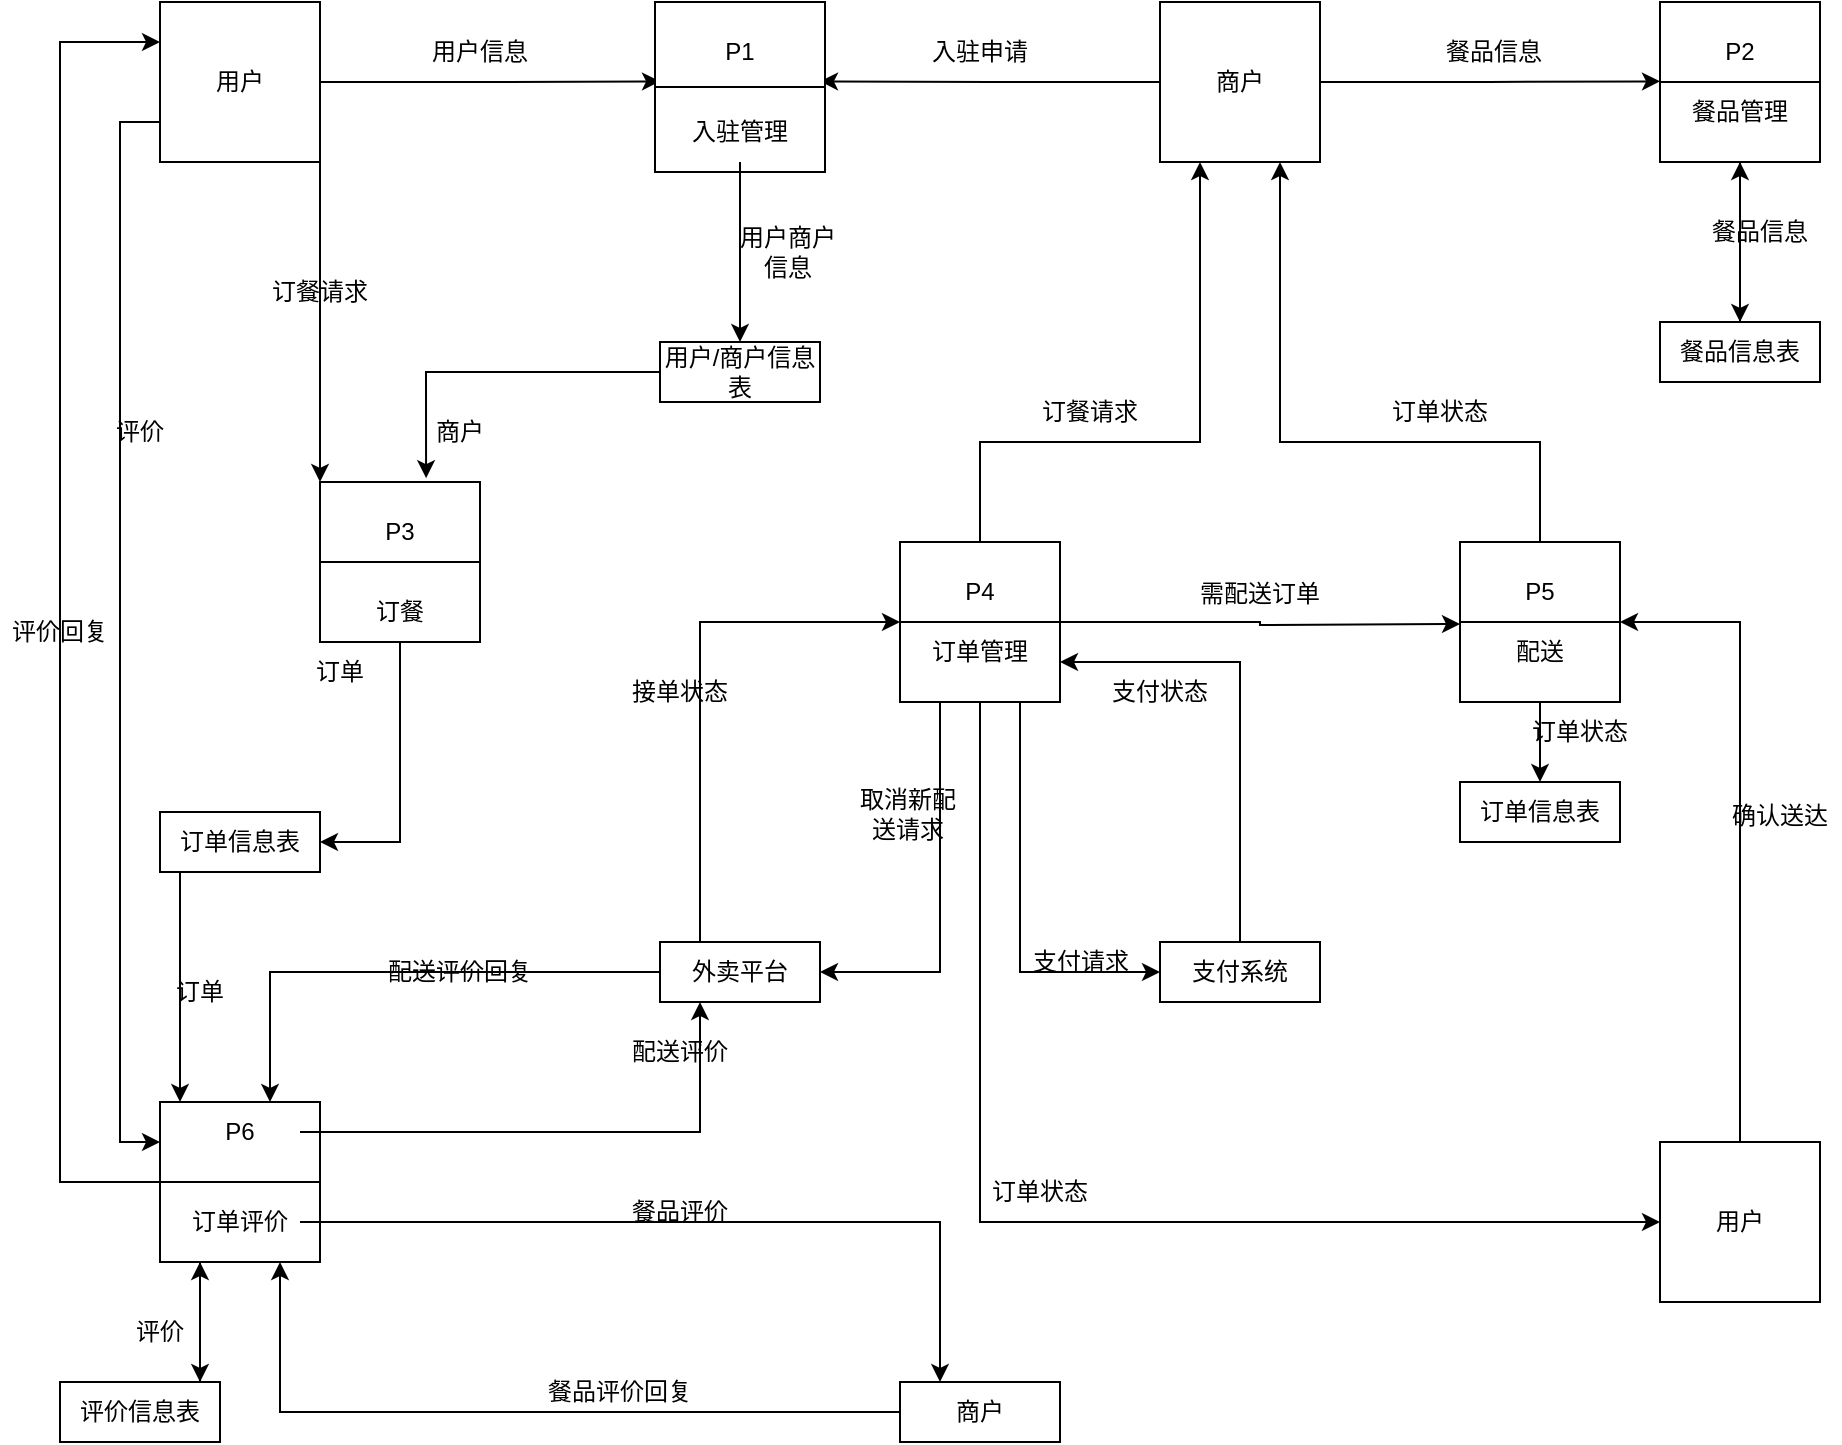 <mxfile version="21.0.6" type="github">
  <diagram name="第 1 页" id="wnmCuT0_ovj8gFKgt7Nf">
    <mxGraphModel dx="1389" dy="841" grid="1" gridSize="10" guides="1" tooltips="1" connect="1" arrows="1" fold="1" page="1" pageScale="1" pageWidth="827" pageHeight="1169" math="0" shadow="0">
      <root>
        <mxCell id="0" />
        <mxCell id="1" parent="0" />
        <mxCell id="YXMQJx8Vc82DzSNDX9nA-50" style="edgeStyle=orthogonalEdgeStyle;rounded=0;orthogonalLoop=1;jettySize=auto;html=1;exitX=0;exitY=0.75;exitDx=0;exitDy=0;entryX=0;entryY=0.25;entryDx=0;entryDy=0;" edge="1" parent="1" source="YXMQJx8Vc82DzSNDX9nA-3" target="YXMQJx8Vc82DzSNDX9nA-23">
          <mxGeometry relative="1" as="geometry" />
        </mxCell>
        <mxCell id="YXMQJx8Vc82DzSNDX9nA-52" style="edgeStyle=orthogonalEdgeStyle;rounded=0;orthogonalLoop=1;jettySize=auto;html=1;exitX=1;exitY=1;exitDx=0;exitDy=0;entryX=0;entryY=0;entryDx=0;entryDy=0;" edge="1" parent="1" source="YXMQJx8Vc82DzSNDX9nA-3" target="YXMQJx8Vc82DzSNDX9nA-6">
          <mxGeometry relative="1" as="geometry" />
        </mxCell>
        <mxCell id="YXMQJx8Vc82DzSNDX9nA-59" style="edgeStyle=orthogonalEdgeStyle;rounded=0;orthogonalLoop=1;jettySize=auto;html=1;exitX=1;exitY=0.5;exitDx=0;exitDy=0;" edge="1" parent="1" source="YXMQJx8Vc82DzSNDX9nA-3">
          <mxGeometry relative="1" as="geometry">
            <mxPoint x="380" y="219.667" as="targetPoint" />
          </mxGeometry>
        </mxCell>
        <mxCell id="YXMQJx8Vc82DzSNDX9nA-3" value="用户" style="whiteSpace=wrap;html=1;aspect=fixed;" vertex="1" parent="1">
          <mxGeometry x="130" y="180" width="80" height="80" as="geometry" />
        </mxCell>
        <mxCell id="YXMQJx8Vc82DzSNDX9nA-77" style="edgeStyle=orthogonalEdgeStyle;rounded=0;orthogonalLoop=1;jettySize=auto;html=1;entryX=0.663;entryY=-0.024;entryDx=0;entryDy=0;entryPerimeter=0;" edge="1" parent="1" source="YXMQJx8Vc82DzSNDX9nA-5" target="YXMQJx8Vc82DzSNDX9nA-6">
          <mxGeometry relative="1" as="geometry" />
        </mxCell>
        <mxCell id="YXMQJx8Vc82DzSNDX9nA-5" value="用户/商户信息表" style="rounded=0;whiteSpace=wrap;html=1;" vertex="1" parent="1">
          <mxGeometry x="380" y="350" width="80" height="30" as="geometry" />
        </mxCell>
        <mxCell id="YXMQJx8Vc82DzSNDX9nA-6" value="" style="whiteSpace=wrap;html=1;aspect=fixed;" vertex="1" parent="1">
          <mxGeometry x="210" y="420" width="80" height="80" as="geometry" />
        </mxCell>
        <mxCell id="YXMQJx8Vc82DzSNDX9nA-8" value="" style="endArrow=none;html=1;rounded=0;entryX=0;entryY=0.5;entryDx=0;entryDy=0;exitX=1;exitY=0.5;exitDx=0;exitDy=0;" edge="1" parent="1" source="YXMQJx8Vc82DzSNDX9nA-6" target="YXMQJx8Vc82DzSNDX9nA-6">
          <mxGeometry width="50" height="50" relative="1" as="geometry">
            <mxPoint x="110" y="490" as="sourcePoint" />
            <mxPoint x="160" y="440" as="targetPoint" />
          </mxGeometry>
        </mxCell>
        <mxCell id="YXMQJx8Vc82DzSNDX9nA-63" style="edgeStyle=orthogonalEdgeStyle;rounded=0;orthogonalLoop=1;jettySize=auto;html=1;exitX=0;exitY=0.5;exitDx=0;exitDy=0;" edge="1" parent="1" source="YXMQJx8Vc82DzSNDX9nA-9">
          <mxGeometry relative="1" as="geometry">
            <mxPoint x="460" y="219.667" as="targetPoint" />
          </mxGeometry>
        </mxCell>
        <mxCell id="YXMQJx8Vc82DzSNDX9nA-65" style="edgeStyle=orthogonalEdgeStyle;rounded=0;orthogonalLoop=1;jettySize=auto;html=1;exitX=1;exitY=0.5;exitDx=0;exitDy=0;" edge="1" parent="1" source="YXMQJx8Vc82DzSNDX9nA-9">
          <mxGeometry relative="1" as="geometry">
            <mxPoint x="880" y="219.667" as="targetPoint" />
          </mxGeometry>
        </mxCell>
        <mxCell id="YXMQJx8Vc82DzSNDX9nA-9" value="商户" style="whiteSpace=wrap;html=1;aspect=fixed;" vertex="1" parent="1">
          <mxGeometry x="630" y="180" width="80" height="80" as="geometry" />
        </mxCell>
        <mxCell id="YXMQJx8Vc82DzSNDX9nA-69" style="edgeStyle=orthogonalEdgeStyle;rounded=0;orthogonalLoop=1;jettySize=auto;html=1;exitX=0.5;exitY=1;exitDx=0;exitDy=0;entryX=0.5;entryY=0;entryDx=0;entryDy=0;" edge="1" parent="1" source="YXMQJx8Vc82DzSNDX9nA-10" target="YXMQJx8Vc82DzSNDX9nA-14">
          <mxGeometry relative="1" as="geometry" />
        </mxCell>
        <mxCell id="YXMQJx8Vc82DzSNDX9nA-10" value="" style="whiteSpace=wrap;html=1;aspect=fixed;" vertex="1" parent="1">
          <mxGeometry x="880" y="180" width="80" height="80" as="geometry" />
        </mxCell>
        <mxCell id="YXMQJx8Vc82DzSNDX9nA-11" value="" style="endArrow=none;html=1;rounded=0;entryX=0;entryY=0.5;entryDx=0;entryDy=0;exitX=1;exitY=0.5;exitDx=0;exitDy=0;" edge="1" parent="1" source="YXMQJx8Vc82DzSNDX9nA-10" target="YXMQJx8Vc82DzSNDX9nA-10">
          <mxGeometry width="50" height="50" relative="1" as="geometry">
            <mxPoint x="780" y="250" as="sourcePoint" />
            <mxPoint x="830" y="200" as="targetPoint" />
          </mxGeometry>
        </mxCell>
        <mxCell id="YXMQJx8Vc82DzSNDX9nA-70" style="edgeStyle=orthogonalEdgeStyle;rounded=0;orthogonalLoop=1;jettySize=auto;html=1;exitX=0.5;exitY=0;exitDx=0;exitDy=0;" edge="1" parent="1" source="YXMQJx8Vc82DzSNDX9nA-14">
          <mxGeometry relative="1" as="geometry">
            <mxPoint x="920" y="260" as="targetPoint" />
          </mxGeometry>
        </mxCell>
        <mxCell id="YXMQJx8Vc82DzSNDX9nA-14" value="餐品信息表" style="rounded=0;whiteSpace=wrap;html=1;" vertex="1" parent="1">
          <mxGeometry x="880" y="340" width="80" height="30" as="geometry" />
        </mxCell>
        <mxCell id="YXMQJx8Vc82DzSNDX9nA-92" style="edgeStyle=orthogonalEdgeStyle;rounded=0;orthogonalLoop=1;jettySize=auto;html=1;exitX=0.75;exitY=1;exitDx=0;exitDy=0;entryX=0;entryY=0.5;entryDx=0;entryDy=0;" edge="1" parent="1" source="YXMQJx8Vc82DzSNDX9nA-15" target="YXMQJx8Vc82DzSNDX9nA-20">
          <mxGeometry relative="1" as="geometry" />
        </mxCell>
        <mxCell id="YXMQJx8Vc82DzSNDX9nA-96" style="edgeStyle=orthogonalEdgeStyle;rounded=0;orthogonalLoop=1;jettySize=auto;html=1;entryX=0;entryY=0.5;entryDx=0;entryDy=0;" edge="1" parent="1" source="YXMQJx8Vc82DzSNDX9nA-15" target="YXMQJx8Vc82DzSNDX9nA-27">
          <mxGeometry relative="1" as="geometry">
            <Array as="points">
              <mxPoint x="540" y="790" />
            </Array>
          </mxGeometry>
        </mxCell>
        <mxCell id="YXMQJx8Vc82DzSNDX9nA-98" style="edgeStyle=orthogonalEdgeStyle;rounded=0;orthogonalLoop=1;jettySize=auto;html=1;exitX=0.25;exitY=1;exitDx=0;exitDy=0;entryX=1;entryY=0.5;entryDx=0;entryDy=0;" edge="1" parent="1" source="YXMQJx8Vc82DzSNDX9nA-15" target="YXMQJx8Vc82DzSNDX9nA-21">
          <mxGeometry relative="1" as="geometry" />
        </mxCell>
        <mxCell id="YXMQJx8Vc82DzSNDX9nA-104" style="edgeStyle=orthogonalEdgeStyle;rounded=0;orthogonalLoop=1;jettySize=auto;html=1;exitX=1;exitY=0.5;exitDx=0;exitDy=0;" edge="1" parent="1" source="YXMQJx8Vc82DzSNDX9nA-15">
          <mxGeometry relative="1" as="geometry">
            <mxPoint x="780" y="491" as="targetPoint" />
          </mxGeometry>
        </mxCell>
        <mxCell id="YXMQJx8Vc82DzSNDX9nA-108" style="edgeStyle=orthogonalEdgeStyle;rounded=0;orthogonalLoop=1;jettySize=auto;html=1;entryX=0.25;entryY=1;entryDx=0;entryDy=0;" edge="1" parent="1" source="YXMQJx8Vc82DzSNDX9nA-15" target="YXMQJx8Vc82DzSNDX9nA-9">
          <mxGeometry relative="1" as="geometry">
            <Array as="points">
              <mxPoint x="540" y="400" />
              <mxPoint x="650" y="400" />
            </Array>
          </mxGeometry>
        </mxCell>
        <mxCell id="YXMQJx8Vc82DzSNDX9nA-15" value="" style="whiteSpace=wrap;html=1;aspect=fixed;" vertex="1" parent="1">
          <mxGeometry x="500" y="450" width="80" height="80" as="geometry" />
        </mxCell>
        <mxCell id="YXMQJx8Vc82DzSNDX9nA-16" value="" style="endArrow=none;html=1;rounded=0;entryX=0;entryY=0.5;entryDx=0;entryDy=0;exitX=1;exitY=0.5;exitDx=0;exitDy=0;" edge="1" parent="1" source="YXMQJx8Vc82DzSNDX9nA-15" target="YXMQJx8Vc82DzSNDX9nA-15">
          <mxGeometry width="50" height="50" relative="1" as="geometry">
            <mxPoint x="400" y="520" as="sourcePoint" />
            <mxPoint x="450" y="470" as="targetPoint" />
          </mxGeometry>
        </mxCell>
        <mxCell id="YXMQJx8Vc82DzSNDX9nA-73" style="edgeStyle=orthogonalEdgeStyle;rounded=0;orthogonalLoop=1;jettySize=auto;html=1;exitX=0.5;exitY=0;exitDx=0;exitDy=0;entryX=0.75;entryY=1;entryDx=0;entryDy=0;" edge="1" parent="1" source="YXMQJx8Vc82DzSNDX9nA-17" target="YXMQJx8Vc82DzSNDX9nA-9">
          <mxGeometry relative="1" as="geometry">
            <Array as="points">
              <mxPoint x="820" y="400" />
              <mxPoint x="690" y="400" />
            </Array>
          </mxGeometry>
        </mxCell>
        <mxCell id="YXMQJx8Vc82DzSNDX9nA-75" style="edgeStyle=orthogonalEdgeStyle;rounded=0;orthogonalLoop=1;jettySize=auto;html=1;exitX=0.5;exitY=1;exitDx=0;exitDy=0;entryX=0.5;entryY=0;entryDx=0;entryDy=0;" edge="1" parent="1" source="YXMQJx8Vc82DzSNDX9nA-17" target="YXMQJx8Vc82DzSNDX9nA-19">
          <mxGeometry relative="1" as="geometry" />
        </mxCell>
        <mxCell id="YXMQJx8Vc82DzSNDX9nA-17" value="" style="whiteSpace=wrap;html=1;aspect=fixed;" vertex="1" parent="1">
          <mxGeometry x="780" y="450" width="80" height="80" as="geometry" />
        </mxCell>
        <mxCell id="YXMQJx8Vc82DzSNDX9nA-18" value="" style="endArrow=none;html=1;rounded=0;entryX=0;entryY=0.5;entryDx=0;entryDy=0;exitX=1;exitY=0.5;exitDx=0;exitDy=0;" edge="1" parent="1" source="YXMQJx8Vc82DzSNDX9nA-17" target="YXMQJx8Vc82DzSNDX9nA-17">
          <mxGeometry width="50" height="50" relative="1" as="geometry">
            <mxPoint x="680" y="520" as="sourcePoint" />
            <mxPoint x="730" y="470" as="targetPoint" />
          </mxGeometry>
        </mxCell>
        <mxCell id="YXMQJx8Vc82DzSNDX9nA-19" value="订单信息表" style="rounded=0;whiteSpace=wrap;html=1;" vertex="1" parent="1">
          <mxGeometry x="780" y="570" width="80" height="30" as="geometry" />
        </mxCell>
        <mxCell id="YXMQJx8Vc82DzSNDX9nA-102" style="edgeStyle=orthogonalEdgeStyle;rounded=0;orthogonalLoop=1;jettySize=auto;html=1;entryX=1;entryY=0.75;entryDx=0;entryDy=0;" edge="1" parent="1" source="YXMQJx8Vc82DzSNDX9nA-20" target="YXMQJx8Vc82DzSNDX9nA-15">
          <mxGeometry relative="1" as="geometry">
            <Array as="points">
              <mxPoint x="670" y="510" />
            </Array>
          </mxGeometry>
        </mxCell>
        <mxCell id="YXMQJx8Vc82DzSNDX9nA-20" value="支付系统" style="rounded=0;whiteSpace=wrap;html=1;" vertex="1" parent="1">
          <mxGeometry x="630" y="650" width="80" height="30" as="geometry" />
        </mxCell>
        <mxCell id="YXMQJx8Vc82DzSNDX9nA-81" style="edgeStyle=orthogonalEdgeStyle;rounded=0;orthogonalLoop=1;jettySize=auto;html=1;entryX=0.75;entryY=0;entryDx=0;entryDy=0;" edge="1" parent="1" source="YXMQJx8Vc82DzSNDX9nA-21" target="YXMQJx8Vc82DzSNDX9nA-45">
          <mxGeometry relative="1" as="geometry" />
        </mxCell>
        <mxCell id="YXMQJx8Vc82DzSNDX9nA-100" style="edgeStyle=orthogonalEdgeStyle;rounded=0;orthogonalLoop=1;jettySize=auto;html=1;exitX=0.25;exitY=0;exitDx=0;exitDy=0;entryX=0;entryY=0.5;entryDx=0;entryDy=0;" edge="1" parent="1" source="YXMQJx8Vc82DzSNDX9nA-21" target="YXMQJx8Vc82DzSNDX9nA-15">
          <mxGeometry relative="1" as="geometry" />
        </mxCell>
        <mxCell id="YXMQJx8Vc82DzSNDX9nA-21" value="外卖平台" style="rounded=0;whiteSpace=wrap;html=1;" vertex="1" parent="1">
          <mxGeometry x="380" y="650" width="80" height="30" as="geometry" />
        </mxCell>
        <mxCell id="YXMQJx8Vc82DzSNDX9nA-57" style="edgeStyle=orthogonalEdgeStyle;rounded=0;orthogonalLoop=1;jettySize=auto;html=1;exitX=0.25;exitY=1;exitDx=0;exitDy=0;entryX=0;entryY=0;entryDx=0;entryDy=0;" edge="1" parent="1" source="YXMQJx8Vc82DzSNDX9nA-22" target="YXMQJx8Vc82DzSNDX9nA-45">
          <mxGeometry relative="1" as="geometry">
            <Array as="points">
              <mxPoint x="140" y="615" />
            </Array>
          </mxGeometry>
        </mxCell>
        <mxCell id="YXMQJx8Vc82DzSNDX9nA-22" value="订单信息表" style="rounded=0;whiteSpace=wrap;html=1;" vertex="1" parent="1">
          <mxGeometry x="130" y="585" width="80" height="30" as="geometry" />
        </mxCell>
        <mxCell id="YXMQJx8Vc82DzSNDX9nA-48" style="edgeStyle=orthogonalEdgeStyle;rounded=0;orthogonalLoop=1;jettySize=auto;html=1;exitX=0;exitY=0.5;exitDx=0;exitDy=0;entryX=0;entryY=0.25;entryDx=0;entryDy=0;" edge="1" parent="1" source="YXMQJx8Vc82DzSNDX9nA-23" target="YXMQJx8Vc82DzSNDX9nA-3">
          <mxGeometry relative="1" as="geometry">
            <Array as="points">
              <mxPoint x="80" y="770" />
              <mxPoint x="80" y="200" />
            </Array>
          </mxGeometry>
        </mxCell>
        <mxCell id="YXMQJx8Vc82DzSNDX9nA-90" style="edgeStyle=orthogonalEdgeStyle;rounded=0;orthogonalLoop=1;jettySize=auto;html=1;exitX=0.25;exitY=1;exitDx=0;exitDy=0;" edge="1" parent="1" source="YXMQJx8Vc82DzSNDX9nA-23">
          <mxGeometry relative="1" as="geometry">
            <mxPoint x="150" y="870" as="targetPoint" />
          </mxGeometry>
        </mxCell>
        <mxCell id="YXMQJx8Vc82DzSNDX9nA-23" value="" style="whiteSpace=wrap;html=1;aspect=fixed;" vertex="1" parent="1">
          <mxGeometry x="130" y="730" width="80" height="80" as="geometry" />
        </mxCell>
        <mxCell id="YXMQJx8Vc82DzSNDX9nA-24" value="" style="endArrow=none;html=1;rounded=0;entryX=0;entryY=0.5;entryDx=0;entryDy=0;exitX=1;exitY=0.5;exitDx=0;exitDy=0;" edge="1" parent="1" source="YXMQJx8Vc82DzSNDX9nA-23" target="YXMQJx8Vc82DzSNDX9nA-23">
          <mxGeometry width="50" height="50" relative="1" as="geometry">
            <mxPoint x="30" y="800" as="sourcePoint" />
            <mxPoint x="80" y="750" as="targetPoint" />
          </mxGeometry>
        </mxCell>
        <mxCell id="YXMQJx8Vc82DzSNDX9nA-89" style="edgeStyle=orthogonalEdgeStyle;rounded=0;orthogonalLoop=1;jettySize=auto;html=1;exitX=0.75;exitY=0;exitDx=0;exitDy=0;entryX=0.25;entryY=1;entryDx=0;entryDy=0;" edge="1" parent="1" source="YXMQJx8Vc82DzSNDX9nA-25" target="YXMQJx8Vc82DzSNDX9nA-23">
          <mxGeometry relative="1" as="geometry">
            <Array as="points">
              <mxPoint x="150" y="870" />
            </Array>
          </mxGeometry>
        </mxCell>
        <mxCell id="YXMQJx8Vc82DzSNDX9nA-25" value="评价信息表" style="rounded=0;whiteSpace=wrap;html=1;" vertex="1" parent="1">
          <mxGeometry x="80" y="870" width="80" height="30" as="geometry" />
        </mxCell>
        <mxCell id="YXMQJx8Vc82DzSNDX9nA-87" style="edgeStyle=orthogonalEdgeStyle;rounded=0;orthogonalLoop=1;jettySize=auto;html=1;entryX=0.75;entryY=1;entryDx=0;entryDy=0;" edge="1" parent="1" source="YXMQJx8Vc82DzSNDX9nA-26" target="YXMQJx8Vc82DzSNDX9nA-23">
          <mxGeometry relative="1" as="geometry" />
        </mxCell>
        <mxCell id="YXMQJx8Vc82DzSNDX9nA-26" value="商户" style="rounded=0;whiteSpace=wrap;html=1;" vertex="1" parent="1">
          <mxGeometry x="500" y="870" width="80" height="30" as="geometry" />
        </mxCell>
        <mxCell id="YXMQJx8Vc82DzSNDX9nA-106" style="edgeStyle=orthogonalEdgeStyle;rounded=0;orthogonalLoop=1;jettySize=auto;html=1;entryX=1;entryY=0.5;entryDx=0;entryDy=0;" edge="1" parent="1" source="YXMQJx8Vc82DzSNDX9nA-27" target="YXMQJx8Vc82DzSNDX9nA-17">
          <mxGeometry relative="1" as="geometry">
            <Array as="points">
              <mxPoint x="920" y="490" />
            </Array>
          </mxGeometry>
        </mxCell>
        <mxCell id="YXMQJx8Vc82DzSNDX9nA-27" value="用户" style="whiteSpace=wrap;html=1;aspect=fixed;" vertex="1" parent="1">
          <mxGeometry x="880" y="750" width="80" height="80" as="geometry" />
        </mxCell>
        <mxCell id="YXMQJx8Vc82DzSNDX9nA-31" value="" style="whiteSpace=wrap;html=1;aspect=fixed;" vertex="1" parent="1">
          <mxGeometry x="377.5" y="180" width="85" height="85" as="geometry" />
        </mxCell>
        <mxCell id="YXMQJx8Vc82DzSNDX9nA-32" value="" style="endArrow=none;html=1;rounded=0;entryX=0;entryY=0.5;entryDx=0;entryDy=0;exitX=1;exitY=0.5;exitDx=0;exitDy=0;" edge="1" parent="1" source="YXMQJx8Vc82DzSNDX9nA-31" target="YXMQJx8Vc82DzSNDX9nA-31">
          <mxGeometry width="50" height="50" relative="1" as="geometry">
            <mxPoint x="410" y="530" as="sourcePoint" />
            <mxPoint x="460" y="480" as="targetPoint" />
          </mxGeometry>
        </mxCell>
        <mxCell id="YXMQJx8Vc82DzSNDX9nA-33" value="P1" style="text;html=1;strokeColor=none;fillColor=none;align=center;verticalAlign=middle;whiteSpace=wrap;rounded=0;" vertex="1" parent="1">
          <mxGeometry x="390" y="190" width="60" height="30" as="geometry" />
        </mxCell>
        <mxCell id="YXMQJx8Vc82DzSNDX9nA-61" style="edgeStyle=orthogonalEdgeStyle;rounded=0;orthogonalLoop=1;jettySize=auto;html=1;exitX=0.5;exitY=1;exitDx=0;exitDy=0;entryX=0.5;entryY=0;entryDx=0;entryDy=0;" edge="1" parent="1" source="YXMQJx8Vc82DzSNDX9nA-35" target="YXMQJx8Vc82DzSNDX9nA-5">
          <mxGeometry relative="1" as="geometry" />
        </mxCell>
        <mxCell id="YXMQJx8Vc82DzSNDX9nA-35" value="入驻管理" style="text;html=1;strokeColor=none;fillColor=none;align=center;verticalAlign=middle;whiteSpace=wrap;rounded=0;" vertex="1" parent="1">
          <mxGeometry x="390" y="230" width="60" height="30" as="geometry" />
        </mxCell>
        <mxCell id="YXMQJx8Vc82DzSNDX9nA-36" value="P2" style="text;html=1;strokeColor=none;fillColor=none;align=center;verticalAlign=middle;whiteSpace=wrap;rounded=0;" vertex="1" parent="1">
          <mxGeometry x="890" y="190" width="60" height="30" as="geometry" />
        </mxCell>
        <mxCell id="YXMQJx8Vc82DzSNDX9nA-37" value="餐品管理" style="text;html=1;strokeColor=none;fillColor=none;align=center;verticalAlign=middle;whiteSpace=wrap;rounded=0;" vertex="1" parent="1">
          <mxGeometry x="890" y="220" width="60" height="30" as="geometry" />
        </mxCell>
        <mxCell id="YXMQJx8Vc82DzSNDX9nA-39" value="P5" style="text;html=1;strokeColor=none;fillColor=none;align=center;verticalAlign=middle;whiteSpace=wrap;rounded=0;" vertex="1" parent="1">
          <mxGeometry x="790" y="460" width="60" height="30" as="geometry" />
        </mxCell>
        <mxCell id="YXMQJx8Vc82DzSNDX9nA-40" value="配送" style="text;html=1;strokeColor=none;fillColor=none;align=center;verticalAlign=middle;whiteSpace=wrap;rounded=0;" vertex="1" parent="1">
          <mxGeometry x="790" y="490" width="60" height="30" as="geometry" />
        </mxCell>
        <mxCell id="YXMQJx8Vc82DzSNDX9nA-41" value="P4" style="text;html=1;strokeColor=none;fillColor=none;align=center;verticalAlign=middle;whiteSpace=wrap;rounded=0;" vertex="1" parent="1">
          <mxGeometry x="510" y="460" width="60" height="30" as="geometry" />
        </mxCell>
        <mxCell id="YXMQJx8Vc82DzSNDX9nA-42" value="订单管理" style="text;html=1;strokeColor=none;fillColor=none;align=center;verticalAlign=middle;whiteSpace=wrap;rounded=0;" vertex="1" parent="1">
          <mxGeometry x="510" y="490" width="60" height="30" as="geometry" />
        </mxCell>
        <mxCell id="YXMQJx8Vc82DzSNDX9nA-43" value="P3" style="text;html=1;strokeColor=none;fillColor=none;align=center;verticalAlign=middle;whiteSpace=wrap;rounded=0;" vertex="1" parent="1">
          <mxGeometry x="220" y="430" width="60" height="30" as="geometry" />
        </mxCell>
        <mxCell id="YXMQJx8Vc82DzSNDX9nA-54" style="edgeStyle=orthogonalEdgeStyle;rounded=0;orthogonalLoop=1;jettySize=auto;html=1;exitX=0.5;exitY=1;exitDx=0;exitDy=0;entryX=1;entryY=0.5;entryDx=0;entryDy=0;" edge="1" parent="1" source="YXMQJx8Vc82DzSNDX9nA-44" target="YXMQJx8Vc82DzSNDX9nA-22">
          <mxGeometry relative="1" as="geometry" />
        </mxCell>
        <mxCell id="YXMQJx8Vc82DzSNDX9nA-44" value="订餐" style="text;html=1;strokeColor=none;fillColor=none;align=center;verticalAlign=middle;whiteSpace=wrap;rounded=0;" vertex="1" parent="1">
          <mxGeometry x="220" y="470" width="60" height="30" as="geometry" />
        </mxCell>
        <mxCell id="YXMQJx8Vc82DzSNDX9nA-83" style="edgeStyle=orthogonalEdgeStyle;rounded=0;orthogonalLoop=1;jettySize=auto;html=1;entryX=0.25;entryY=1;entryDx=0;entryDy=0;" edge="1" parent="1" source="YXMQJx8Vc82DzSNDX9nA-45" target="YXMQJx8Vc82DzSNDX9nA-21">
          <mxGeometry relative="1" as="geometry" />
        </mxCell>
        <mxCell id="YXMQJx8Vc82DzSNDX9nA-45" value="P6" style="text;html=1;strokeColor=none;fillColor=none;align=center;verticalAlign=middle;whiteSpace=wrap;rounded=0;" vertex="1" parent="1">
          <mxGeometry x="140" y="730" width="60" height="30" as="geometry" />
        </mxCell>
        <mxCell id="YXMQJx8Vc82DzSNDX9nA-85" style="edgeStyle=orthogonalEdgeStyle;rounded=0;orthogonalLoop=1;jettySize=auto;html=1;entryX=0.25;entryY=0;entryDx=0;entryDy=0;" edge="1" parent="1" source="YXMQJx8Vc82DzSNDX9nA-47" target="YXMQJx8Vc82DzSNDX9nA-26">
          <mxGeometry relative="1" as="geometry" />
        </mxCell>
        <mxCell id="YXMQJx8Vc82DzSNDX9nA-47" value="订单评价" style="text;html=1;strokeColor=none;fillColor=none;align=center;verticalAlign=middle;whiteSpace=wrap;rounded=0;" vertex="1" parent="1">
          <mxGeometry x="140" y="775" width="60" height="30" as="geometry" />
        </mxCell>
        <mxCell id="YXMQJx8Vc82DzSNDX9nA-49" value="评价回复" style="text;html=1;strokeColor=none;fillColor=none;align=center;verticalAlign=middle;whiteSpace=wrap;rounded=0;" vertex="1" parent="1">
          <mxGeometry x="50" y="480" width="60" height="30" as="geometry" />
        </mxCell>
        <mxCell id="YXMQJx8Vc82DzSNDX9nA-51" value="评价" style="text;html=1;strokeColor=none;fillColor=none;align=center;verticalAlign=middle;whiteSpace=wrap;rounded=0;" vertex="1" parent="1">
          <mxGeometry x="90" y="380" width="60" height="30" as="geometry" />
        </mxCell>
        <mxCell id="YXMQJx8Vc82DzSNDX9nA-53" value="订餐请求" style="text;html=1;strokeColor=none;fillColor=none;align=center;verticalAlign=middle;whiteSpace=wrap;rounded=0;" vertex="1" parent="1">
          <mxGeometry x="180" y="310" width="60" height="30" as="geometry" />
        </mxCell>
        <mxCell id="YXMQJx8Vc82DzSNDX9nA-55" value="订单" style="text;html=1;strokeColor=none;fillColor=none;align=center;verticalAlign=middle;whiteSpace=wrap;rounded=0;" vertex="1" parent="1">
          <mxGeometry x="190" y="500" width="60" height="30" as="geometry" />
        </mxCell>
        <mxCell id="YXMQJx8Vc82DzSNDX9nA-58" value="订单" style="text;html=1;strokeColor=none;fillColor=none;align=center;verticalAlign=middle;whiteSpace=wrap;rounded=0;" vertex="1" parent="1">
          <mxGeometry x="120" y="660" width="60" height="30" as="geometry" />
        </mxCell>
        <mxCell id="YXMQJx8Vc82DzSNDX9nA-60" value="用户信息" style="text;html=1;strokeColor=none;fillColor=none;align=center;verticalAlign=middle;whiteSpace=wrap;rounded=0;" vertex="1" parent="1">
          <mxGeometry x="260" y="190" width="60" height="30" as="geometry" />
        </mxCell>
        <mxCell id="YXMQJx8Vc82DzSNDX9nA-62" value="用户商户信息" style="text;html=1;strokeColor=none;fillColor=none;align=center;verticalAlign=middle;whiteSpace=wrap;rounded=0;" vertex="1" parent="1">
          <mxGeometry x="414" y="290" width="60" height="30" as="geometry" />
        </mxCell>
        <mxCell id="YXMQJx8Vc82DzSNDX9nA-64" value="入驻申请" style="text;html=1;strokeColor=none;fillColor=none;align=center;verticalAlign=middle;whiteSpace=wrap;rounded=0;" vertex="1" parent="1">
          <mxGeometry x="510" y="190" width="60" height="30" as="geometry" />
        </mxCell>
        <mxCell id="YXMQJx8Vc82DzSNDX9nA-66" value="餐品信息" style="text;html=1;strokeColor=none;fillColor=none;align=center;verticalAlign=middle;whiteSpace=wrap;rounded=0;" vertex="1" parent="1">
          <mxGeometry x="767" y="190" width="60" height="30" as="geometry" />
        </mxCell>
        <mxCell id="YXMQJx8Vc82DzSNDX9nA-71" value="餐品信息" style="text;html=1;strokeColor=none;fillColor=none;align=center;verticalAlign=middle;whiteSpace=wrap;rounded=0;" vertex="1" parent="1">
          <mxGeometry x="900" y="280" width="60" height="30" as="geometry" />
        </mxCell>
        <mxCell id="YXMQJx8Vc82DzSNDX9nA-74" value="订单状态" style="text;html=1;strokeColor=none;fillColor=none;align=center;verticalAlign=middle;whiteSpace=wrap;rounded=0;" vertex="1" parent="1">
          <mxGeometry x="740" y="370" width="60" height="30" as="geometry" />
        </mxCell>
        <mxCell id="YXMQJx8Vc82DzSNDX9nA-76" value="订单状态" style="text;html=1;strokeColor=none;fillColor=none;align=center;verticalAlign=middle;whiteSpace=wrap;rounded=0;" vertex="1" parent="1">
          <mxGeometry x="810" y="530" width="60" height="30" as="geometry" />
        </mxCell>
        <mxCell id="YXMQJx8Vc82DzSNDX9nA-80" value="商户" style="text;html=1;strokeColor=none;fillColor=none;align=center;verticalAlign=middle;whiteSpace=wrap;rounded=0;" vertex="1" parent="1">
          <mxGeometry x="250" y="380" width="60" height="30" as="geometry" />
        </mxCell>
        <mxCell id="YXMQJx8Vc82DzSNDX9nA-82" value="配送评价回复" style="text;html=1;strokeColor=none;fillColor=none;align=center;verticalAlign=middle;whiteSpace=wrap;rounded=0;" vertex="1" parent="1">
          <mxGeometry x="240" y="650" width="80" height="30" as="geometry" />
        </mxCell>
        <mxCell id="YXMQJx8Vc82DzSNDX9nA-84" value="配送评价" style="text;html=1;strokeColor=none;fillColor=none;align=center;verticalAlign=middle;whiteSpace=wrap;rounded=0;" vertex="1" parent="1">
          <mxGeometry x="360" y="690" width="60" height="30" as="geometry" />
        </mxCell>
        <mxCell id="YXMQJx8Vc82DzSNDX9nA-86" value="餐品评价" style="text;html=1;strokeColor=none;fillColor=none;align=center;verticalAlign=middle;whiteSpace=wrap;rounded=0;" vertex="1" parent="1">
          <mxGeometry x="360" y="770" width="60" height="30" as="geometry" />
        </mxCell>
        <mxCell id="YXMQJx8Vc82DzSNDX9nA-88" value="餐品评价回复" style="text;html=1;strokeColor=none;fillColor=none;align=center;verticalAlign=middle;whiteSpace=wrap;rounded=0;" vertex="1" parent="1">
          <mxGeometry x="320" y="860" width="80" height="30" as="geometry" />
        </mxCell>
        <mxCell id="YXMQJx8Vc82DzSNDX9nA-91" value="评价" style="text;html=1;strokeColor=none;fillColor=none;align=center;verticalAlign=middle;whiteSpace=wrap;rounded=0;" vertex="1" parent="1">
          <mxGeometry x="100" y="830" width="60" height="30" as="geometry" />
        </mxCell>
        <mxCell id="YXMQJx8Vc82DzSNDX9nA-94" value="支付请求" style="text;html=1;align=center;verticalAlign=middle;resizable=0;points=[];autosize=1;strokeColor=none;fillColor=none;" vertex="1" parent="1">
          <mxGeometry x="555" y="645" width="70" height="30" as="geometry" />
        </mxCell>
        <mxCell id="YXMQJx8Vc82DzSNDX9nA-97" value="订单状态" style="text;html=1;strokeColor=none;fillColor=none;align=center;verticalAlign=middle;whiteSpace=wrap;rounded=0;" vertex="1" parent="1">
          <mxGeometry x="540" y="760" width="60" height="30" as="geometry" />
        </mxCell>
        <mxCell id="YXMQJx8Vc82DzSNDX9nA-99" value="取消新配送请求" style="text;html=1;strokeColor=none;fillColor=none;align=center;verticalAlign=middle;whiteSpace=wrap;rounded=0;" vertex="1" parent="1">
          <mxGeometry x="474" y="571" width="60" height="30" as="geometry" />
        </mxCell>
        <mxCell id="YXMQJx8Vc82DzSNDX9nA-101" value="接单状态" style="text;html=1;strokeColor=none;fillColor=none;align=center;verticalAlign=middle;whiteSpace=wrap;rounded=0;" vertex="1" parent="1">
          <mxGeometry x="360" y="510" width="60" height="30" as="geometry" />
        </mxCell>
        <mxCell id="YXMQJx8Vc82DzSNDX9nA-103" value="支付状态" style="text;html=1;strokeColor=none;fillColor=none;align=center;verticalAlign=middle;whiteSpace=wrap;rounded=0;" vertex="1" parent="1">
          <mxGeometry x="600" y="510" width="60" height="30" as="geometry" />
        </mxCell>
        <mxCell id="YXMQJx8Vc82DzSNDX9nA-105" value="需配送订单" style="text;html=1;strokeColor=none;fillColor=none;align=center;verticalAlign=middle;whiteSpace=wrap;rounded=0;" vertex="1" parent="1">
          <mxGeometry x="640" y="461" width="80" height="30" as="geometry" />
        </mxCell>
        <mxCell id="YXMQJx8Vc82DzSNDX9nA-107" value="确认送达" style="text;html=1;strokeColor=none;fillColor=none;align=center;verticalAlign=middle;whiteSpace=wrap;rounded=0;" vertex="1" parent="1">
          <mxGeometry x="910" y="572" width="60" height="30" as="geometry" />
        </mxCell>
        <mxCell id="YXMQJx8Vc82DzSNDX9nA-109" value="订餐请求" style="text;html=1;strokeColor=none;fillColor=none;align=center;verticalAlign=middle;whiteSpace=wrap;rounded=0;" vertex="1" parent="1">
          <mxGeometry x="565" y="370" width="60" height="30" as="geometry" />
        </mxCell>
      </root>
    </mxGraphModel>
  </diagram>
</mxfile>
